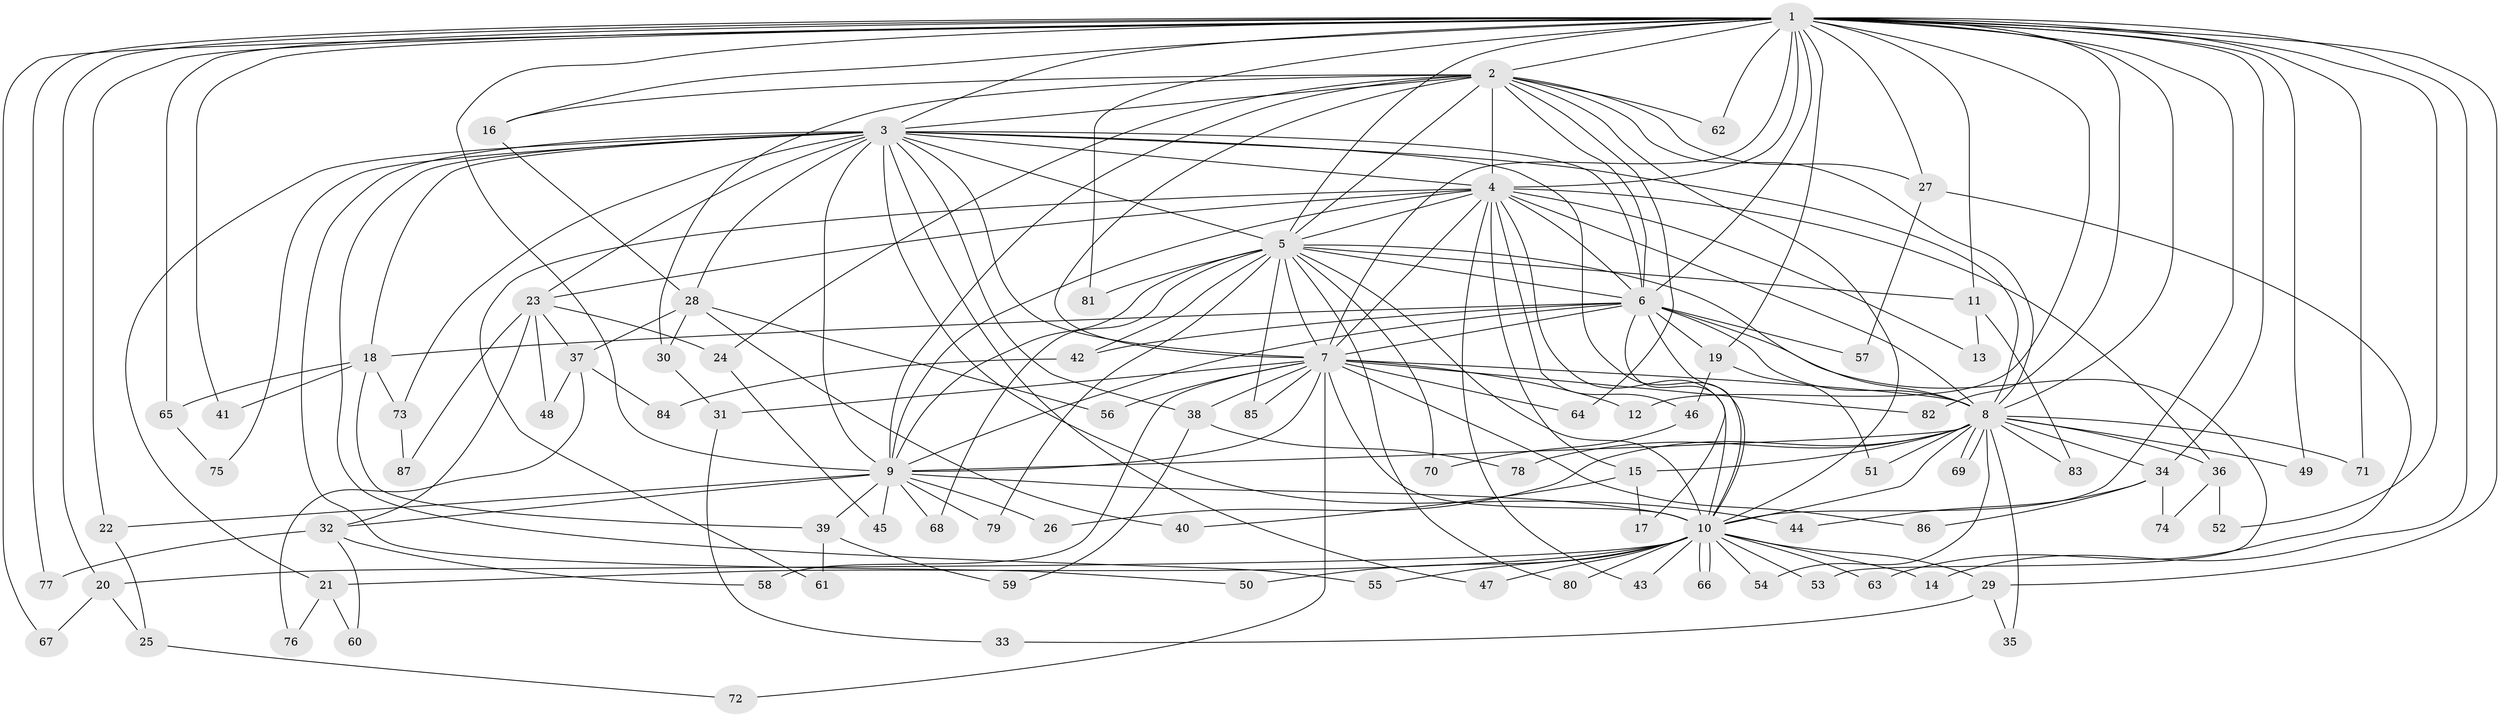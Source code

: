 // Generated by graph-tools (version 1.1) at 2025/46/03/09/25 04:46:01]
// undirected, 87 vertices, 199 edges
graph export_dot {
graph [start="1"]
  node [color=gray90,style=filled];
  1;
  2;
  3;
  4;
  5;
  6;
  7;
  8;
  9;
  10;
  11;
  12;
  13;
  14;
  15;
  16;
  17;
  18;
  19;
  20;
  21;
  22;
  23;
  24;
  25;
  26;
  27;
  28;
  29;
  30;
  31;
  32;
  33;
  34;
  35;
  36;
  37;
  38;
  39;
  40;
  41;
  42;
  43;
  44;
  45;
  46;
  47;
  48;
  49;
  50;
  51;
  52;
  53;
  54;
  55;
  56;
  57;
  58;
  59;
  60;
  61;
  62;
  63;
  64;
  65;
  66;
  67;
  68;
  69;
  70;
  71;
  72;
  73;
  74;
  75;
  76;
  77;
  78;
  79;
  80;
  81;
  82;
  83;
  84;
  85;
  86;
  87;
  1 -- 2;
  1 -- 3;
  1 -- 4;
  1 -- 5;
  1 -- 6;
  1 -- 7;
  1 -- 8;
  1 -- 9;
  1 -- 10;
  1 -- 11;
  1 -- 12;
  1 -- 14;
  1 -- 16;
  1 -- 19;
  1 -- 20;
  1 -- 22;
  1 -- 27;
  1 -- 29;
  1 -- 34;
  1 -- 41;
  1 -- 49;
  1 -- 52;
  1 -- 62;
  1 -- 65;
  1 -- 67;
  1 -- 71;
  1 -- 77;
  1 -- 81;
  1 -- 82;
  2 -- 3;
  2 -- 4;
  2 -- 5;
  2 -- 6;
  2 -- 7;
  2 -- 8;
  2 -- 9;
  2 -- 10;
  2 -- 16;
  2 -- 24;
  2 -- 27;
  2 -- 30;
  2 -- 62;
  2 -- 64;
  3 -- 4;
  3 -- 5;
  3 -- 6;
  3 -- 7;
  3 -- 8;
  3 -- 9;
  3 -- 10;
  3 -- 18;
  3 -- 21;
  3 -- 23;
  3 -- 28;
  3 -- 38;
  3 -- 44;
  3 -- 47;
  3 -- 50;
  3 -- 55;
  3 -- 73;
  3 -- 75;
  4 -- 5;
  4 -- 6;
  4 -- 7;
  4 -- 8;
  4 -- 9;
  4 -- 10;
  4 -- 13;
  4 -- 15;
  4 -- 23;
  4 -- 36;
  4 -- 43;
  4 -- 46;
  4 -- 61;
  5 -- 6;
  5 -- 7;
  5 -- 8;
  5 -- 9;
  5 -- 10;
  5 -- 11;
  5 -- 42;
  5 -- 68;
  5 -- 70;
  5 -- 79;
  5 -- 80;
  5 -- 81;
  5 -- 85;
  6 -- 7;
  6 -- 8;
  6 -- 9;
  6 -- 10;
  6 -- 17;
  6 -- 18;
  6 -- 19;
  6 -- 42;
  6 -- 53;
  6 -- 57;
  7 -- 8;
  7 -- 9;
  7 -- 10;
  7 -- 12;
  7 -- 31;
  7 -- 38;
  7 -- 56;
  7 -- 58;
  7 -- 64;
  7 -- 72;
  7 -- 82;
  7 -- 85;
  7 -- 86;
  8 -- 9;
  8 -- 10;
  8 -- 15;
  8 -- 26;
  8 -- 34;
  8 -- 35;
  8 -- 36;
  8 -- 49;
  8 -- 51;
  8 -- 54;
  8 -- 69;
  8 -- 69;
  8 -- 71;
  8 -- 78;
  8 -- 83;
  9 -- 10;
  9 -- 22;
  9 -- 26;
  9 -- 32;
  9 -- 39;
  9 -- 45;
  9 -- 68;
  9 -- 79;
  10 -- 14;
  10 -- 20;
  10 -- 21;
  10 -- 29;
  10 -- 43;
  10 -- 47;
  10 -- 50;
  10 -- 53;
  10 -- 54;
  10 -- 55;
  10 -- 63;
  10 -- 66;
  10 -- 66;
  10 -- 80;
  11 -- 13;
  11 -- 83;
  15 -- 17;
  15 -- 40;
  16 -- 28;
  18 -- 39;
  18 -- 41;
  18 -- 65;
  18 -- 73;
  19 -- 46;
  19 -- 51;
  20 -- 25;
  20 -- 67;
  21 -- 60;
  21 -- 76;
  22 -- 25;
  23 -- 24;
  23 -- 32;
  23 -- 37;
  23 -- 48;
  23 -- 87;
  24 -- 45;
  25 -- 72;
  27 -- 57;
  27 -- 63;
  28 -- 30;
  28 -- 37;
  28 -- 40;
  28 -- 56;
  29 -- 33;
  29 -- 35;
  30 -- 31;
  31 -- 33;
  32 -- 58;
  32 -- 60;
  32 -- 77;
  34 -- 44;
  34 -- 74;
  34 -- 86;
  36 -- 52;
  36 -- 74;
  37 -- 48;
  37 -- 76;
  37 -- 84;
  38 -- 59;
  38 -- 78;
  39 -- 59;
  39 -- 61;
  42 -- 84;
  46 -- 70;
  65 -- 75;
  73 -- 87;
}
